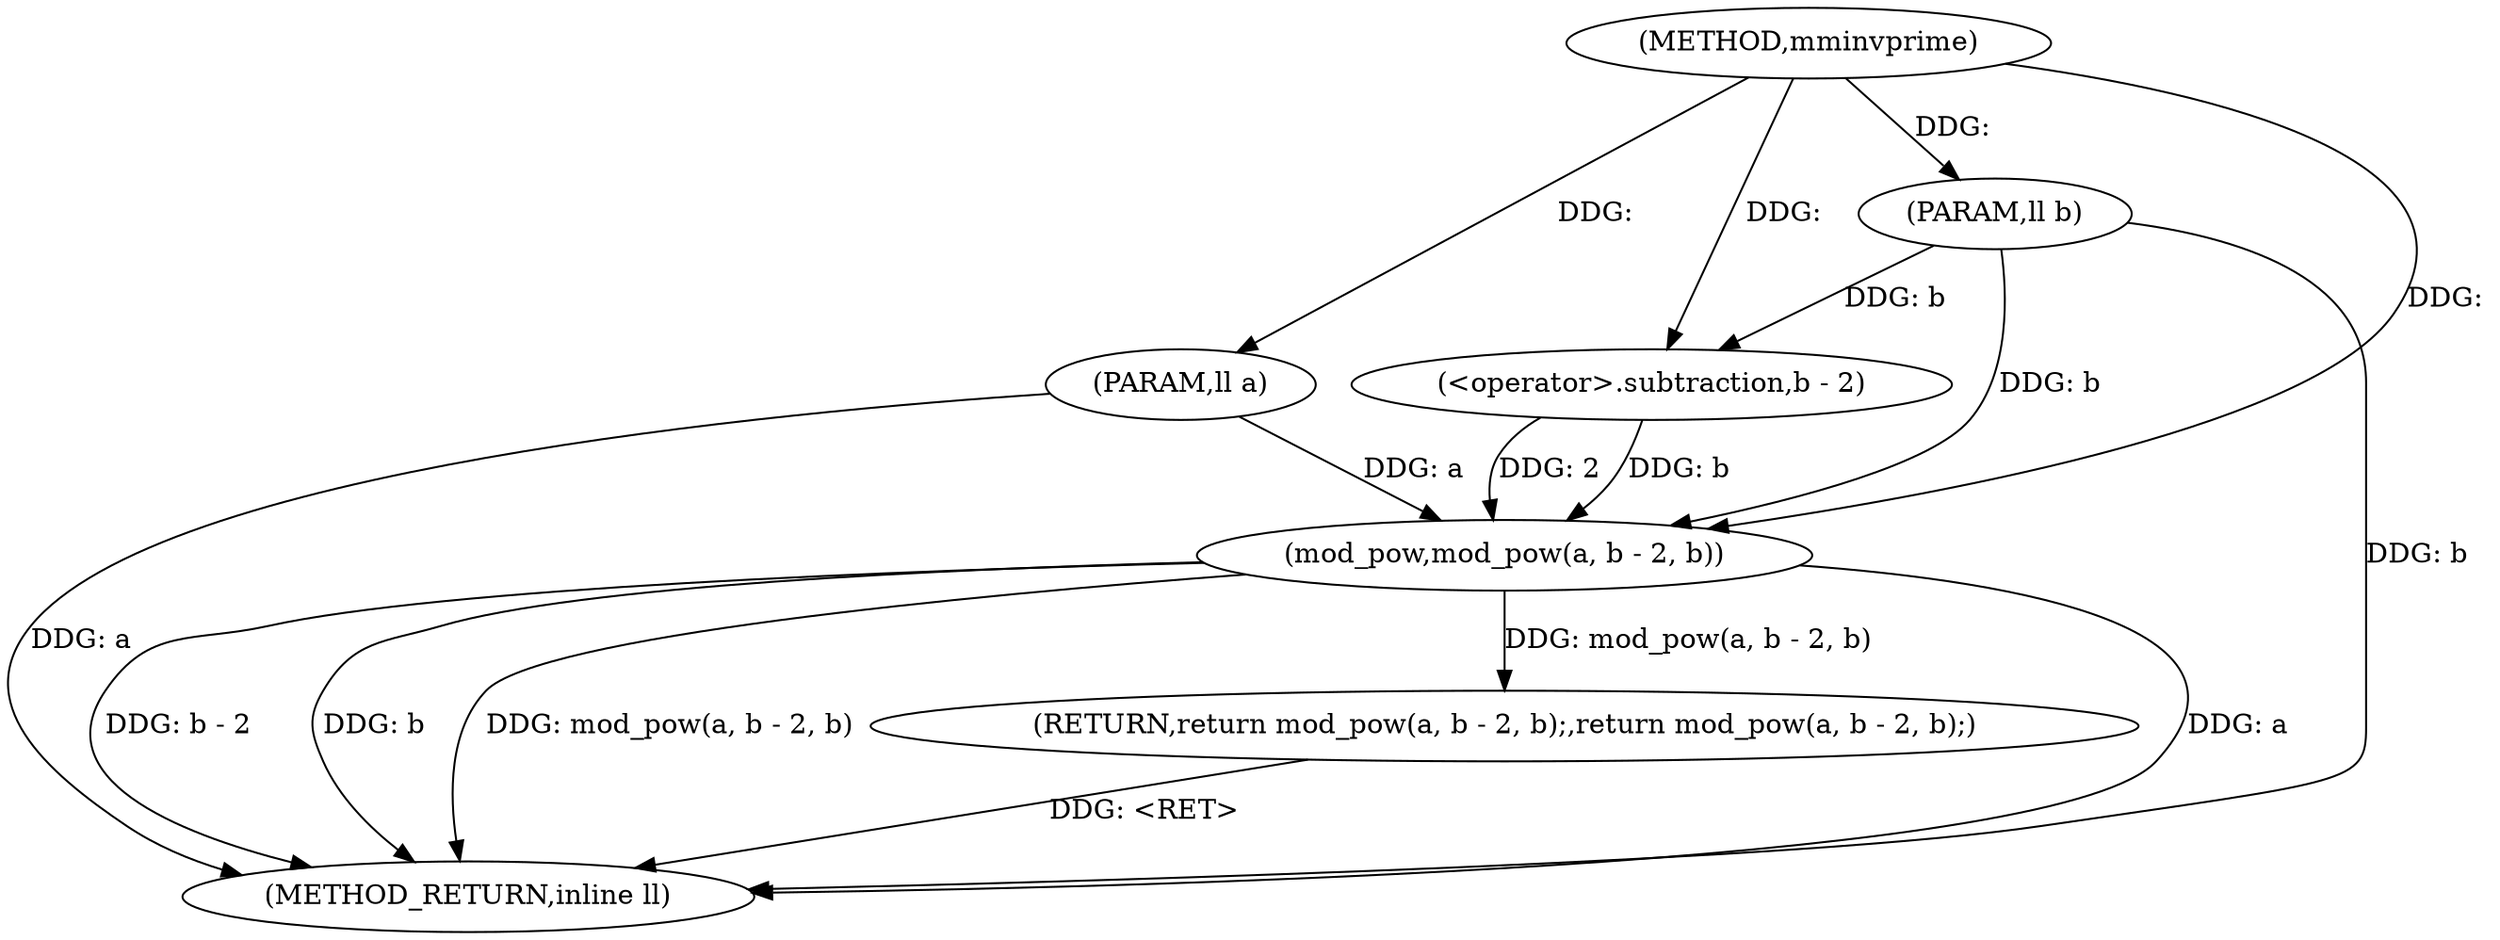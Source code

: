 digraph "mminvprime" {  
"1000318" [label = "(METHOD,mminvprime)" ]
"1000329" [label = "(METHOD_RETURN,inline ll)" ]
"1000319" [label = "(PARAM,ll a)" ]
"1000320" [label = "(PARAM,ll b)" ]
"1000322" [label = "(RETURN,return mod_pow(a, b - 2, b);,return mod_pow(a, b - 2, b);)" ]
"1000323" [label = "(mod_pow,mod_pow(a, b - 2, b))" ]
"1000325" [label = "(<operator>.subtraction,b - 2)" ]
  "1000319" -> "1000329"  [ label = "DDG: a"] 
  "1000320" -> "1000329"  [ label = "DDG: b"] 
  "1000323" -> "1000329"  [ label = "DDG: a"] 
  "1000323" -> "1000329"  [ label = "DDG: b - 2"] 
  "1000323" -> "1000329"  [ label = "DDG: b"] 
  "1000323" -> "1000329"  [ label = "DDG: mod_pow(a, b - 2, b)"] 
  "1000322" -> "1000329"  [ label = "DDG: <RET>"] 
  "1000318" -> "1000319"  [ label = "DDG: "] 
  "1000318" -> "1000320"  [ label = "DDG: "] 
  "1000323" -> "1000322"  [ label = "DDG: mod_pow(a, b - 2, b)"] 
  "1000319" -> "1000323"  [ label = "DDG: a"] 
  "1000318" -> "1000323"  [ label = "DDG: "] 
  "1000325" -> "1000323"  [ label = "DDG: b"] 
  "1000320" -> "1000323"  [ label = "DDG: b"] 
  "1000325" -> "1000323"  [ label = "DDG: 2"] 
  "1000320" -> "1000325"  [ label = "DDG: b"] 
  "1000318" -> "1000325"  [ label = "DDG: "] 
}
